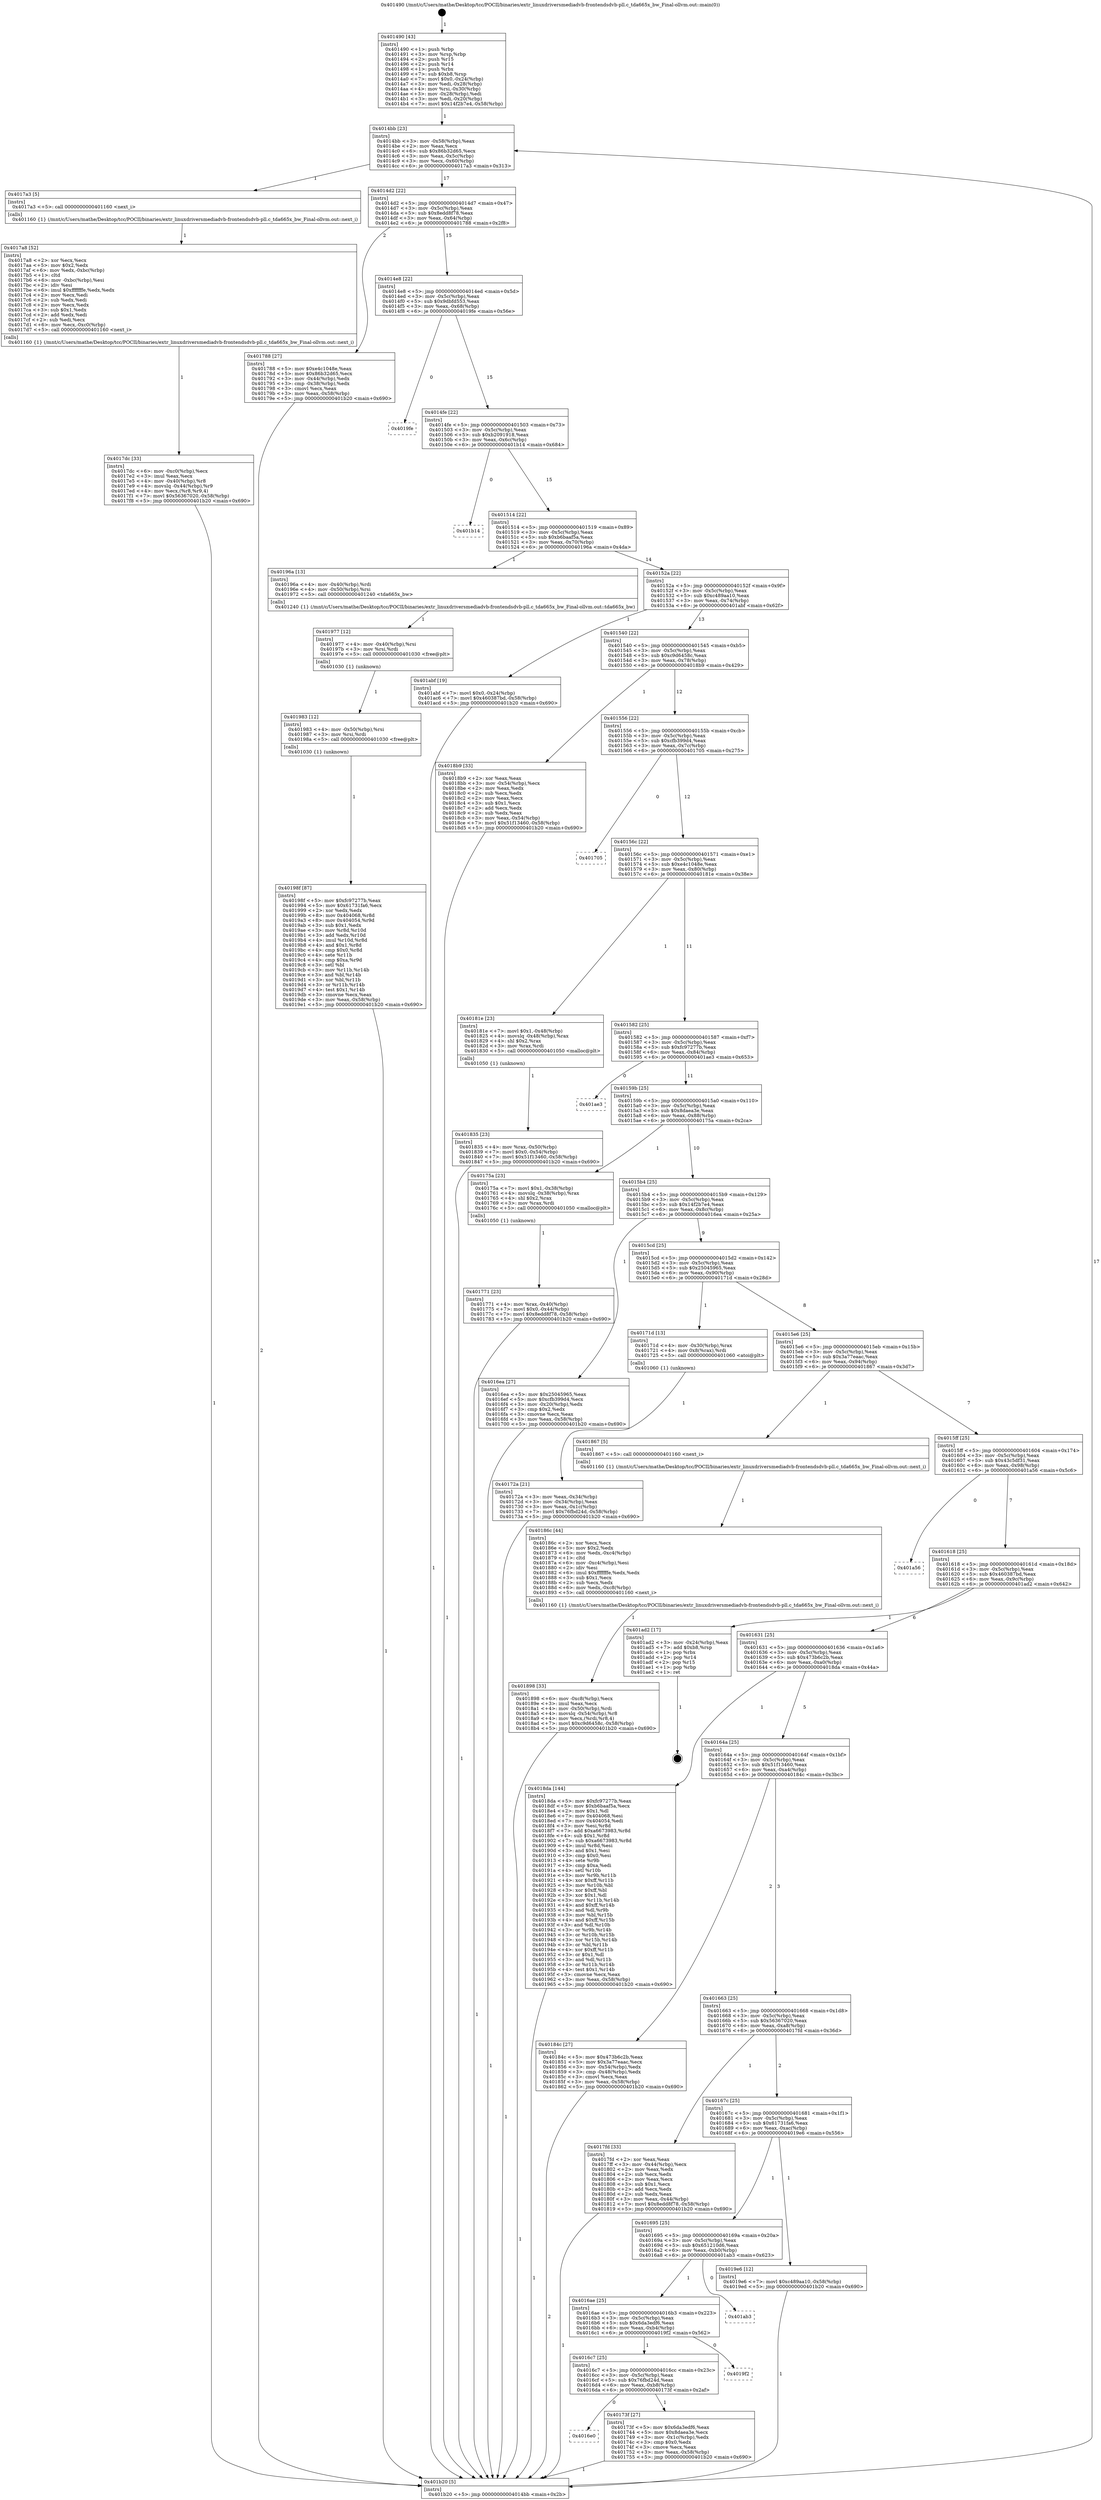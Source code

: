 digraph "0x401490" {
  label = "0x401490 (/mnt/c/Users/mathe/Desktop/tcc/POCII/binaries/extr_linuxdriversmediadvb-frontendsdvb-pll.c_tda665x_bw_Final-ollvm.out::main(0))"
  labelloc = "t"
  node[shape=record]

  Entry [label="",width=0.3,height=0.3,shape=circle,fillcolor=black,style=filled]
  "0x4014bb" [label="{
     0x4014bb [23]\l
     | [instrs]\l
     &nbsp;&nbsp;0x4014bb \<+3\>: mov -0x58(%rbp),%eax\l
     &nbsp;&nbsp;0x4014be \<+2\>: mov %eax,%ecx\l
     &nbsp;&nbsp;0x4014c0 \<+6\>: sub $0x86b32d65,%ecx\l
     &nbsp;&nbsp;0x4014c6 \<+3\>: mov %eax,-0x5c(%rbp)\l
     &nbsp;&nbsp;0x4014c9 \<+3\>: mov %ecx,-0x60(%rbp)\l
     &nbsp;&nbsp;0x4014cc \<+6\>: je 00000000004017a3 \<main+0x313\>\l
  }"]
  "0x4017a3" [label="{
     0x4017a3 [5]\l
     | [instrs]\l
     &nbsp;&nbsp;0x4017a3 \<+5\>: call 0000000000401160 \<next_i\>\l
     | [calls]\l
     &nbsp;&nbsp;0x401160 \{1\} (/mnt/c/Users/mathe/Desktop/tcc/POCII/binaries/extr_linuxdriversmediadvb-frontendsdvb-pll.c_tda665x_bw_Final-ollvm.out::next_i)\l
  }"]
  "0x4014d2" [label="{
     0x4014d2 [22]\l
     | [instrs]\l
     &nbsp;&nbsp;0x4014d2 \<+5\>: jmp 00000000004014d7 \<main+0x47\>\l
     &nbsp;&nbsp;0x4014d7 \<+3\>: mov -0x5c(%rbp),%eax\l
     &nbsp;&nbsp;0x4014da \<+5\>: sub $0x8edd8f78,%eax\l
     &nbsp;&nbsp;0x4014df \<+3\>: mov %eax,-0x64(%rbp)\l
     &nbsp;&nbsp;0x4014e2 \<+6\>: je 0000000000401788 \<main+0x2f8\>\l
  }"]
  Exit [label="",width=0.3,height=0.3,shape=circle,fillcolor=black,style=filled,peripheries=2]
  "0x401788" [label="{
     0x401788 [27]\l
     | [instrs]\l
     &nbsp;&nbsp;0x401788 \<+5\>: mov $0xe4c1048e,%eax\l
     &nbsp;&nbsp;0x40178d \<+5\>: mov $0x86b32d65,%ecx\l
     &nbsp;&nbsp;0x401792 \<+3\>: mov -0x44(%rbp),%edx\l
     &nbsp;&nbsp;0x401795 \<+3\>: cmp -0x38(%rbp),%edx\l
     &nbsp;&nbsp;0x401798 \<+3\>: cmovl %ecx,%eax\l
     &nbsp;&nbsp;0x40179b \<+3\>: mov %eax,-0x58(%rbp)\l
     &nbsp;&nbsp;0x40179e \<+5\>: jmp 0000000000401b20 \<main+0x690\>\l
  }"]
  "0x4014e8" [label="{
     0x4014e8 [22]\l
     | [instrs]\l
     &nbsp;&nbsp;0x4014e8 \<+5\>: jmp 00000000004014ed \<main+0x5d\>\l
     &nbsp;&nbsp;0x4014ed \<+3\>: mov -0x5c(%rbp),%eax\l
     &nbsp;&nbsp;0x4014f0 \<+5\>: sub $0x9dbfd553,%eax\l
     &nbsp;&nbsp;0x4014f5 \<+3\>: mov %eax,-0x68(%rbp)\l
     &nbsp;&nbsp;0x4014f8 \<+6\>: je 00000000004019fe \<main+0x56e\>\l
  }"]
  "0x40198f" [label="{
     0x40198f [87]\l
     | [instrs]\l
     &nbsp;&nbsp;0x40198f \<+5\>: mov $0xfc97277b,%eax\l
     &nbsp;&nbsp;0x401994 \<+5\>: mov $0x61731fa6,%ecx\l
     &nbsp;&nbsp;0x401999 \<+2\>: xor %edx,%edx\l
     &nbsp;&nbsp;0x40199b \<+8\>: mov 0x404068,%r8d\l
     &nbsp;&nbsp;0x4019a3 \<+8\>: mov 0x404054,%r9d\l
     &nbsp;&nbsp;0x4019ab \<+3\>: sub $0x1,%edx\l
     &nbsp;&nbsp;0x4019ae \<+3\>: mov %r8d,%r10d\l
     &nbsp;&nbsp;0x4019b1 \<+3\>: add %edx,%r10d\l
     &nbsp;&nbsp;0x4019b4 \<+4\>: imul %r10d,%r8d\l
     &nbsp;&nbsp;0x4019b8 \<+4\>: and $0x1,%r8d\l
     &nbsp;&nbsp;0x4019bc \<+4\>: cmp $0x0,%r8d\l
     &nbsp;&nbsp;0x4019c0 \<+4\>: sete %r11b\l
     &nbsp;&nbsp;0x4019c4 \<+4\>: cmp $0xa,%r9d\l
     &nbsp;&nbsp;0x4019c8 \<+3\>: setl %bl\l
     &nbsp;&nbsp;0x4019cb \<+3\>: mov %r11b,%r14b\l
     &nbsp;&nbsp;0x4019ce \<+3\>: and %bl,%r14b\l
     &nbsp;&nbsp;0x4019d1 \<+3\>: xor %bl,%r11b\l
     &nbsp;&nbsp;0x4019d4 \<+3\>: or %r11b,%r14b\l
     &nbsp;&nbsp;0x4019d7 \<+4\>: test $0x1,%r14b\l
     &nbsp;&nbsp;0x4019db \<+3\>: cmovne %ecx,%eax\l
     &nbsp;&nbsp;0x4019de \<+3\>: mov %eax,-0x58(%rbp)\l
     &nbsp;&nbsp;0x4019e1 \<+5\>: jmp 0000000000401b20 \<main+0x690\>\l
  }"]
  "0x4019fe" [label="{
     0x4019fe\l
  }", style=dashed]
  "0x4014fe" [label="{
     0x4014fe [22]\l
     | [instrs]\l
     &nbsp;&nbsp;0x4014fe \<+5\>: jmp 0000000000401503 \<main+0x73\>\l
     &nbsp;&nbsp;0x401503 \<+3\>: mov -0x5c(%rbp),%eax\l
     &nbsp;&nbsp;0x401506 \<+5\>: sub $0xb2091918,%eax\l
     &nbsp;&nbsp;0x40150b \<+3\>: mov %eax,-0x6c(%rbp)\l
     &nbsp;&nbsp;0x40150e \<+6\>: je 0000000000401b14 \<main+0x684\>\l
  }"]
  "0x401983" [label="{
     0x401983 [12]\l
     | [instrs]\l
     &nbsp;&nbsp;0x401983 \<+4\>: mov -0x50(%rbp),%rsi\l
     &nbsp;&nbsp;0x401987 \<+3\>: mov %rsi,%rdi\l
     &nbsp;&nbsp;0x40198a \<+5\>: call 0000000000401030 \<free@plt\>\l
     | [calls]\l
     &nbsp;&nbsp;0x401030 \{1\} (unknown)\l
  }"]
  "0x401b14" [label="{
     0x401b14\l
  }", style=dashed]
  "0x401514" [label="{
     0x401514 [22]\l
     | [instrs]\l
     &nbsp;&nbsp;0x401514 \<+5\>: jmp 0000000000401519 \<main+0x89\>\l
     &nbsp;&nbsp;0x401519 \<+3\>: mov -0x5c(%rbp),%eax\l
     &nbsp;&nbsp;0x40151c \<+5\>: sub $0xb6baaf5a,%eax\l
     &nbsp;&nbsp;0x401521 \<+3\>: mov %eax,-0x70(%rbp)\l
     &nbsp;&nbsp;0x401524 \<+6\>: je 000000000040196a \<main+0x4da\>\l
  }"]
  "0x401977" [label="{
     0x401977 [12]\l
     | [instrs]\l
     &nbsp;&nbsp;0x401977 \<+4\>: mov -0x40(%rbp),%rsi\l
     &nbsp;&nbsp;0x40197b \<+3\>: mov %rsi,%rdi\l
     &nbsp;&nbsp;0x40197e \<+5\>: call 0000000000401030 \<free@plt\>\l
     | [calls]\l
     &nbsp;&nbsp;0x401030 \{1\} (unknown)\l
  }"]
  "0x40196a" [label="{
     0x40196a [13]\l
     | [instrs]\l
     &nbsp;&nbsp;0x40196a \<+4\>: mov -0x40(%rbp),%rdi\l
     &nbsp;&nbsp;0x40196e \<+4\>: mov -0x50(%rbp),%rsi\l
     &nbsp;&nbsp;0x401972 \<+5\>: call 0000000000401240 \<tda665x_bw\>\l
     | [calls]\l
     &nbsp;&nbsp;0x401240 \{1\} (/mnt/c/Users/mathe/Desktop/tcc/POCII/binaries/extr_linuxdriversmediadvb-frontendsdvb-pll.c_tda665x_bw_Final-ollvm.out::tda665x_bw)\l
  }"]
  "0x40152a" [label="{
     0x40152a [22]\l
     | [instrs]\l
     &nbsp;&nbsp;0x40152a \<+5\>: jmp 000000000040152f \<main+0x9f\>\l
     &nbsp;&nbsp;0x40152f \<+3\>: mov -0x5c(%rbp),%eax\l
     &nbsp;&nbsp;0x401532 \<+5\>: sub $0xc489aa10,%eax\l
     &nbsp;&nbsp;0x401537 \<+3\>: mov %eax,-0x74(%rbp)\l
     &nbsp;&nbsp;0x40153a \<+6\>: je 0000000000401abf \<main+0x62f\>\l
  }"]
  "0x401898" [label="{
     0x401898 [33]\l
     | [instrs]\l
     &nbsp;&nbsp;0x401898 \<+6\>: mov -0xc8(%rbp),%ecx\l
     &nbsp;&nbsp;0x40189e \<+3\>: imul %eax,%ecx\l
     &nbsp;&nbsp;0x4018a1 \<+4\>: mov -0x50(%rbp),%rdi\l
     &nbsp;&nbsp;0x4018a5 \<+4\>: movslq -0x54(%rbp),%r8\l
     &nbsp;&nbsp;0x4018a9 \<+4\>: mov %ecx,(%rdi,%r8,4)\l
     &nbsp;&nbsp;0x4018ad \<+7\>: movl $0xc9d6458c,-0x58(%rbp)\l
     &nbsp;&nbsp;0x4018b4 \<+5\>: jmp 0000000000401b20 \<main+0x690\>\l
  }"]
  "0x401abf" [label="{
     0x401abf [19]\l
     | [instrs]\l
     &nbsp;&nbsp;0x401abf \<+7\>: movl $0x0,-0x24(%rbp)\l
     &nbsp;&nbsp;0x401ac6 \<+7\>: movl $0x460387bd,-0x58(%rbp)\l
     &nbsp;&nbsp;0x401acd \<+5\>: jmp 0000000000401b20 \<main+0x690\>\l
  }"]
  "0x401540" [label="{
     0x401540 [22]\l
     | [instrs]\l
     &nbsp;&nbsp;0x401540 \<+5\>: jmp 0000000000401545 \<main+0xb5\>\l
     &nbsp;&nbsp;0x401545 \<+3\>: mov -0x5c(%rbp),%eax\l
     &nbsp;&nbsp;0x401548 \<+5\>: sub $0xc9d6458c,%eax\l
     &nbsp;&nbsp;0x40154d \<+3\>: mov %eax,-0x78(%rbp)\l
     &nbsp;&nbsp;0x401550 \<+6\>: je 00000000004018b9 \<main+0x429\>\l
  }"]
  "0x40186c" [label="{
     0x40186c [44]\l
     | [instrs]\l
     &nbsp;&nbsp;0x40186c \<+2\>: xor %ecx,%ecx\l
     &nbsp;&nbsp;0x40186e \<+5\>: mov $0x2,%edx\l
     &nbsp;&nbsp;0x401873 \<+6\>: mov %edx,-0xc4(%rbp)\l
     &nbsp;&nbsp;0x401879 \<+1\>: cltd\l
     &nbsp;&nbsp;0x40187a \<+6\>: mov -0xc4(%rbp),%esi\l
     &nbsp;&nbsp;0x401880 \<+2\>: idiv %esi\l
     &nbsp;&nbsp;0x401882 \<+6\>: imul $0xfffffffe,%edx,%edx\l
     &nbsp;&nbsp;0x401888 \<+3\>: sub $0x1,%ecx\l
     &nbsp;&nbsp;0x40188b \<+2\>: sub %ecx,%edx\l
     &nbsp;&nbsp;0x40188d \<+6\>: mov %edx,-0xc8(%rbp)\l
     &nbsp;&nbsp;0x401893 \<+5\>: call 0000000000401160 \<next_i\>\l
     | [calls]\l
     &nbsp;&nbsp;0x401160 \{1\} (/mnt/c/Users/mathe/Desktop/tcc/POCII/binaries/extr_linuxdriversmediadvb-frontendsdvb-pll.c_tda665x_bw_Final-ollvm.out::next_i)\l
  }"]
  "0x4018b9" [label="{
     0x4018b9 [33]\l
     | [instrs]\l
     &nbsp;&nbsp;0x4018b9 \<+2\>: xor %eax,%eax\l
     &nbsp;&nbsp;0x4018bb \<+3\>: mov -0x54(%rbp),%ecx\l
     &nbsp;&nbsp;0x4018be \<+2\>: mov %eax,%edx\l
     &nbsp;&nbsp;0x4018c0 \<+2\>: sub %ecx,%edx\l
     &nbsp;&nbsp;0x4018c2 \<+2\>: mov %eax,%ecx\l
     &nbsp;&nbsp;0x4018c4 \<+3\>: sub $0x1,%ecx\l
     &nbsp;&nbsp;0x4018c7 \<+2\>: add %ecx,%edx\l
     &nbsp;&nbsp;0x4018c9 \<+2\>: sub %edx,%eax\l
     &nbsp;&nbsp;0x4018cb \<+3\>: mov %eax,-0x54(%rbp)\l
     &nbsp;&nbsp;0x4018ce \<+7\>: movl $0x51f13460,-0x58(%rbp)\l
     &nbsp;&nbsp;0x4018d5 \<+5\>: jmp 0000000000401b20 \<main+0x690\>\l
  }"]
  "0x401556" [label="{
     0x401556 [22]\l
     | [instrs]\l
     &nbsp;&nbsp;0x401556 \<+5\>: jmp 000000000040155b \<main+0xcb\>\l
     &nbsp;&nbsp;0x40155b \<+3\>: mov -0x5c(%rbp),%eax\l
     &nbsp;&nbsp;0x40155e \<+5\>: sub $0xcfb399d4,%eax\l
     &nbsp;&nbsp;0x401563 \<+3\>: mov %eax,-0x7c(%rbp)\l
     &nbsp;&nbsp;0x401566 \<+6\>: je 0000000000401705 \<main+0x275\>\l
  }"]
  "0x401835" [label="{
     0x401835 [23]\l
     | [instrs]\l
     &nbsp;&nbsp;0x401835 \<+4\>: mov %rax,-0x50(%rbp)\l
     &nbsp;&nbsp;0x401839 \<+7\>: movl $0x0,-0x54(%rbp)\l
     &nbsp;&nbsp;0x401840 \<+7\>: movl $0x51f13460,-0x58(%rbp)\l
     &nbsp;&nbsp;0x401847 \<+5\>: jmp 0000000000401b20 \<main+0x690\>\l
  }"]
  "0x401705" [label="{
     0x401705\l
  }", style=dashed]
  "0x40156c" [label="{
     0x40156c [22]\l
     | [instrs]\l
     &nbsp;&nbsp;0x40156c \<+5\>: jmp 0000000000401571 \<main+0xe1\>\l
     &nbsp;&nbsp;0x401571 \<+3\>: mov -0x5c(%rbp),%eax\l
     &nbsp;&nbsp;0x401574 \<+5\>: sub $0xe4c1048e,%eax\l
     &nbsp;&nbsp;0x401579 \<+3\>: mov %eax,-0x80(%rbp)\l
     &nbsp;&nbsp;0x40157c \<+6\>: je 000000000040181e \<main+0x38e\>\l
  }"]
  "0x4017dc" [label="{
     0x4017dc [33]\l
     | [instrs]\l
     &nbsp;&nbsp;0x4017dc \<+6\>: mov -0xc0(%rbp),%ecx\l
     &nbsp;&nbsp;0x4017e2 \<+3\>: imul %eax,%ecx\l
     &nbsp;&nbsp;0x4017e5 \<+4\>: mov -0x40(%rbp),%r8\l
     &nbsp;&nbsp;0x4017e9 \<+4\>: movslq -0x44(%rbp),%r9\l
     &nbsp;&nbsp;0x4017ed \<+4\>: mov %ecx,(%r8,%r9,4)\l
     &nbsp;&nbsp;0x4017f1 \<+7\>: movl $0x56367020,-0x58(%rbp)\l
     &nbsp;&nbsp;0x4017f8 \<+5\>: jmp 0000000000401b20 \<main+0x690\>\l
  }"]
  "0x40181e" [label="{
     0x40181e [23]\l
     | [instrs]\l
     &nbsp;&nbsp;0x40181e \<+7\>: movl $0x1,-0x48(%rbp)\l
     &nbsp;&nbsp;0x401825 \<+4\>: movslq -0x48(%rbp),%rax\l
     &nbsp;&nbsp;0x401829 \<+4\>: shl $0x2,%rax\l
     &nbsp;&nbsp;0x40182d \<+3\>: mov %rax,%rdi\l
     &nbsp;&nbsp;0x401830 \<+5\>: call 0000000000401050 \<malloc@plt\>\l
     | [calls]\l
     &nbsp;&nbsp;0x401050 \{1\} (unknown)\l
  }"]
  "0x401582" [label="{
     0x401582 [25]\l
     | [instrs]\l
     &nbsp;&nbsp;0x401582 \<+5\>: jmp 0000000000401587 \<main+0xf7\>\l
     &nbsp;&nbsp;0x401587 \<+3\>: mov -0x5c(%rbp),%eax\l
     &nbsp;&nbsp;0x40158a \<+5\>: sub $0xfc97277b,%eax\l
     &nbsp;&nbsp;0x40158f \<+6\>: mov %eax,-0x84(%rbp)\l
     &nbsp;&nbsp;0x401595 \<+6\>: je 0000000000401ae3 \<main+0x653\>\l
  }"]
  "0x4017a8" [label="{
     0x4017a8 [52]\l
     | [instrs]\l
     &nbsp;&nbsp;0x4017a8 \<+2\>: xor %ecx,%ecx\l
     &nbsp;&nbsp;0x4017aa \<+5\>: mov $0x2,%edx\l
     &nbsp;&nbsp;0x4017af \<+6\>: mov %edx,-0xbc(%rbp)\l
     &nbsp;&nbsp;0x4017b5 \<+1\>: cltd\l
     &nbsp;&nbsp;0x4017b6 \<+6\>: mov -0xbc(%rbp),%esi\l
     &nbsp;&nbsp;0x4017bc \<+2\>: idiv %esi\l
     &nbsp;&nbsp;0x4017be \<+6\>: imul $0xfffffffe,%edx,%edx\l
     &nbsp;&nbsp;0x4017c4 \<+2\>: mov %ecx,%edi\l
     &nbsp;&nbsp;0x4017c6 \<+2\>: sub %edx,%edi\l
     &nbsp;&nbsp;0x4017c8 \<+2\>: mov %ecx,%edx\l
     &nbsp;&nbsp;0x4017ca \<+3\>: sub $0x1,%edx\l
     &nbsp;&nbsp;0x4017cd \<+2\>: add %edx,%edi\l
     &nbsp;&nbsp;0x4017cf \<+2\>: sub %edi,%ecx\l
     &nbsp;&nbsp;0x4017d1 \<+6\>: mov %ecx,-0xc0(%rbp)\l
     &nbsp;&nbsp;0x4017d7 \<+5\>: call 0000000000401160 \<next_i\>\l
     | [calls]\l
     &nbsp;&nbsp;0x401160 \{1\} (/mnt/c/Users/mathe/Desktop/tcc/POCII/binaries/extr_linuxdriversmediadvb-frontendsdvb-pll.c_tda665x_bw_Final-ollvm.out::next_i)\l
  }"]
  "0x401ae3" [label="{
     0x401ae3\l
  }", style=dashed]
  "0x40159b" [label="{
     0x40159b [25]\l
     | [instrs]\l
     &nbsp;&nbsp;0x40159b \<+5\>: jmp 00000000004015a0 \<main+0x110\>\l
     &nbsp;&nbsp;0x4015a0 \<+3\>: mov -0x5c(%rbp),%eax\l
     &nbsp;&nbsp;0x4015a3 \<+5\>: sub $0x8daea3e,%eax\l
     &nbsp;&nbsp;0x4015a8 \<+6\>: mov %eax,-0x88(%rbp)\l
     &nbsp;&nbsp;0x4015ae \<+6\>: je 000000000040175a \<main+0x2ca\>\l
  }"]
  "0x401771" [label="{
     0x401771 [23]\l
     | [instrs]\l
     &nbsp;&nbsp;0x401771 \<+4\>: mov %rax,-0x40(%rbp)\l
     &nbsp;&nbsp;0x401775 \<+7\>: movl $0x0,-0x44(%rbp)\l
     &nbsp;&nbsp;0x40177c \<+7\>: movl $0x8edd8f78,-0x58(%rbp)\l
     &nbsp;&nbsp;0x401783 \<+5\>: jmp 0000000000401b20 \<main+0x690\>\l
  }"]
  "0x40175a" [label="{
     0x40175a [23]\l
     | [instrs]\l
     &nbsp;&nbsp;0x40175a \<+7\>: movl $0x1,-0x38(%rbp)\l
     &nbsp;&nbsp;0x401761 \<+4\>: movslq -0x38(%rbp),%rax\l
     &nbsp;&nbsp;0x401765 \<+4\>: shl $0x2,%rax\l
     &nbsp;&nbsp;0x401769 \<+3\>: mov %rax,%rdi\l
     &nbsp;&nbsp;0x40176c \<+5\>: call 0000000000401050 \<malloc@plt\>\l
     | [calls]\l
     &nbsp;&nbsp;0x401050 \{1\} (unknown)\l
  }"]
  "0x4015b4" [label="{
     0x4015b4 [25]\l
     | [instrs]\l
     &nbsp;&nbsp;0x4015b4 \<+5\>: jmp 00000000004015b9 \<main+0x129\>\l
     &nbsp;&nbsp;0x4015b9 \<+3\>: mov -0x5c(%rbp),%eax\l
     &nbsp;&nbsp;0x4015bc \<+5\>: sub $0x14f2b7e4,%eax\l
     &nbsp;&nbsp;0x4015c1 \<+6\>: mov %eax,-0x8c(%rbp)\l
     &nbsp;&nbsp;0x4015c7 \<+6\>: je 00000000004016ea \<main+0x25a\>\l
  }"]
  "0x4016e0" [label="{
     0x4016e0\l
  }", style=dashed]
  "0x4016ea" [label="{
     0x4016ea [27]\l
     | [instrs]\l
     &nbsp;&nbsp;0x4016ea \<+5\>: mov $0x25045965,%eax\l
     &nbsp;&nbsp;0x4016ef \<+5\>: mov $0xcfb399d4,%ecx\l
     &nbsp;&nbsp;0x4016f4 \<+3\>: mov -0x20(%rbp),%edx\l
     &nbsp;&nbsp;0x4016f7 \<+3\>: cmp $0x2,%edx\l
     &nbsp;&nbsp;0x4016fa \<+3\>: cmovne %ecx,%eax\l
     &nbsp;&nbsp;0x4016fd \<+3\>: mov %eax,-0x58(%rbp)\l
     &nbsp;&nbsp;0x401700 \<+5\>: jmp 0000000000401b20 \<main+0x690\>\l
  }"]
  "0x4015cd" [label="{
     0x4015cd [25]\l
     | [instrs]\l
     &nbsp;&nbsp;0x4015cd \<+5\>: jmp 00000000004015d2 \<main+0x142\>\l
     &nbsp;&nbsp;0x4015d2 \<+3\>: mov -0x5c(%rbp),%eax\l
     &nbsp;&nbsp;0x4015d5 \<+5\>: sub $0x25045965,%eax\l
     &nbsp;&nbsp;0x4015da \<+6\>: mov %eax,-0x90(%rbp)\l
     &nbsp;&nbsp;0x4015e0 \<+6\>: je 000000000040171d \<main+0x28d\>\l
  }"]
  "0x401b20" [label="{
     0x401b20 [5]\l
     | [instrs]\l
     &nbsp;&nbsp;0x401b20 \<+5\>: jmp 00000000004014bb \<main+0x2b\>\l
  }"]
  "0x401490" [label="{
     0x401490 [43]\l
     | [instrs]\l
     &nbsp;&nbsp;0x401490 \<+1\>: push %rbp\l
     &nbsp;&nbsp;0x401491 \<+3\>: mov %rsp,%rbp\l
     &nbsp;&nbsp;0x401494 \<+2\>: push %r15\l
     &nbsp;&nbsp;0x401496 \<+2\>: push %r14\l
     &nbsp;&nbsp;0x401498 \<+1\>: push %rbx\l
     &nbsp;&nbsp;0x401499 \<+7\>: sub $0xb8,%rsp\l
     &nbsp;&nbsp;0x4014a0 \<+7\>: movl $0x0,-0x24(%rbp)\l
     &nbsp;&nbsp;0x4014a7 \<+3\>: mov %edi,-0x28(%rbp)\l
     &nbsp;&nbsp;0x4014aa \<+4\>: mov %rsi,-0x30(%rbp)\l
     &nbsp;&nbsp;0x4014ae \<+3\>: mov -0x28(%rbp),%edi\l
     &nbsp;&nbsp;0x4014b1 \<+3\>: mov %edi,-0x20(%rbp)\l
     &nbsp;&nbsp;0x4014b4 \<+7\>: movl $0x14f2b7e4,-0x58(%rbp)\l
  }"]
  "0x40173f" [label="{
     0x40173f [27]\l
     | [instrs]\l
     &nbsp;&nbsp;0x40173f \<+5\>: mov $0x6da3edf6,%eax\l
     &nbsp;&nbsp;0x401744 \<+5\>: mov $0x8daea3e,%ecx\l
     &nbsp;&nbsp;0x401749 \<+3\>: mov -0x1c(%rbp),%edx\l
     &nbsp;&nbsp;0x40174c \<+3\>: cmp $0x0,%edx\l
     &nbsp;&nbsp;0x40174f \<+3\>: cmove %ecx,%eax\l
     &nbsp;&nbsp;0x401752 \<+3\>: mov %eax,-0x58(%rbp)\l
     &nbsp;&nbsp;0x401755 \<+5\>: jmp 0000000000401b20 \<main+0x690\>\l
  }"]
  "0x40171d" [label="{
     0x40171d [13]\l
     | [instrs]\l
     &nbsp;&nbsp;0x40171d \<+4\>: mov -0x30(%rbp),%rax\l
     &nbsp;&nbsp;0x401721 \<+4\>: mov 0x8(%rax),%rdi\l
     &nbsp;&nbsp;0x401725 \<+5\>: call 0000000000401060 \<atoi@plt\>\l
     | [calls]\l
     &nbsp;&nbsp;0x401060 \{1\} (unknown)\l
  }"]
  "0x4015e6" [label="{
     0x4015e6 [25]\l
     | [instrs]\l
     &nbsp;&nbsp;0x4015e6 \<+5\>: jmp 00000000004015eb \<main+0x15b\>\l
     &nbsp;&nbsp;0x4015eb \<+3\>: mov -0x5c(%rbp),%eax\l
     &nbsp;&nbsp;0x4015ee \<+5\>: sub $0x3a77eaac,%eax\l
     &nbsp;&nbsp;0x4015f3 \<+6\>: mov %eax,-0x94(%rbp)\l
     &nbsp;&nbsp;0x4015f9 \<+6\>: je 0000000000401867 \<main+0x3d7\>\l
  }"]
  "0x40172a" [label="{
     0x40172a [21]\l
     | [instrs]\l
     &nbsp;&nbsp;0x40172a \<+3\>: mov %eax,-0x34(%rbp)\l
     &nbsp;&nbsp;0x40172d \<+3\>: mov -0x34(%rbp),%eax\l
     &nbsp;&nbsp;0x401730 \<+3\>: mov %eax,-0x1c(%rbp)\l
     &nbsp;&nbsp;0x401733 \<+7\>: movl $0x76fbd24d,-0x58(%rbp)\l
     &nbsp;&nbsp;0x40173a \<+5\>: jmp 0000000000401b20 \<main+0x690\>\l
  }"]
  "0x4016c7" [label="{
     0x4016c7 [25]\l
     | [instrs]\l
     &nbsp;&nbsp;0x4016c7 \<+5\>: jmp 00000000004016cc \<main+0x23c\>\l
     &nbsp;&nbsp;0x4016cc \<+3\>: mov -0x5c(%rbp),%eax\l
     &nbsp;&nbsp;0x4016cf \<+5\>: sub $0x76fbd24d,%eax\l
     &nbsp;&nbsp;0x4016d4 \<+6\>: mov %eax,-0xb8(%rbp)\l
     &nbsp;&nbsp;0x4016da \<+6\>: je 000000000040173f \<main+0x2af\>\l
  }"]
  "0x401867" [label="{
     0x401867 [5]\l
     | [instrs]\l
     &nbsp;&nbsp;0x401867 \<+5\>: call 0000000000401160 \<next_i\>\l
     | [calls]\l
     &nbsp;&nbsp;0x401160 \{1\} (/mnt/c/Users/mathe/Desktop/tcc/POCII/binaries/extr_linuxdriversmediadvb-frontendsdvb-pll.c_tda665x_bw_Final-ollvm.out::next_i)\l
  }"]
  "0x4015ff" [label="{
     0x4015ff [25]\l
     | [instrs]\l
     &nbsp;&nbsp;0x4015ff \<+5\>: jmp 0000000000401604 \<main+0x174\>\l
     &nbsp;&nbsp;0x401604 \<+3\>: mov -0x5c(%rbp),%eax\l
     &nbsp;&nbsp;0x401607 \<+5\>: sub $0x43c5df31,%eax\l
     &nbsp;&nbsp;0x40160c \<+6\>: mov %eax,-0x98(%rbp)\l
     &nbsp;&nbsp;0x401612 \<+6\>: je 0000000000401a56 \<main+0x5c6\>\l
  }"]
  "0x4019f2" [label="{
     0x4019f2\l
  }", style=dashed]
  "0x401a56" [label="{
     0x401a56\l
  }", style=dashed]
  "0x401618" [label="{
     0x401618 [25]\l
     | [instrs]\l
     &nbsp;&nbsp;0x401618 \<+5\>: jmp 000000000040161d \<main+0x18d\>\l
     &nbsp;&nbsp;0x40161d \<+3\>: mov -0x5c(%rbp),%eax\l
     &nbsp;&nbsp;0x401620 \<+5\>: sub $0x460387bd,%eax\l
     &nbsp;&nbsp;0x401625 \<+6\>: mov %eax,-0x9c(%rbp)\l
     &nbsp;&nbsp;0x40162b \<+6\>: je 0000000000401ad2 \<main+0x642\>\l
  }"]
  "0x4016ae" [label="{
     0x4016ae [25]\l
     | [instrs]\l
     &nbsp;&nbsp;0x4016ae \<+5\>: jmp 00000000004016b3 \<main+0x223\>\l
     &nbsp;&nbsp;0x4016b3 \<+3\>: mov -0x5c(%rbp),%eax\l
     &nbsp;&nbsp;0x4016b6 \<+5\>: sub $0x6da3edf6,%eax\l
     &nbsp;&nbsp;0x4016bb \<+6\>: mov %eax,-0xb4(%rbp)\l
     &nbsp;&nbsp;0x4016c1 \<+6\>: je 00000000004019f2 \<main+0x562\>\l
  }"]
  "0x401ad2" [label="{
     0x401ad2 [17]\l
     | [instrs]\l
     &nbsp;&nbsp;0x401ad2 \<+3\>: mov -0x24(%rbp),%eax\l
     &nbsp;&nbsp;0x401ad5 \<+7\>: add $0xb8,%rsp\l
     &nbsp;&nbsp;0x401adc \<+1\>: pop %rbx\l
     &nbsp;&nbsp;0x401add \<+2\>: pop %r14\l
     &nbsp;&nbsp;0x401adf \<+2\>: pop %r15\l
     &nbsp;&nbsp;0x401ae1 \<+1\>: pop %rbp\l
     &nbsp;&nbsp;0x401ae2 \<+1\>: ret\l
  }"]
  "0x401631" [label="{
     0x401631 [25]\l
     | [instrs]\l
     &nbsp;&nbsp;0x401631 \<+5\>: jmp 0000000000401636 \<main+0x1a6\>\l
     &nbsp;&nbsp;0x401636 \<+3\>: mov -0x5c(%rbp),%eax\l
     &nbsp;&nbsp;0x401639 \<+5\>: sub $0x473b6c2b,%eax\l
     &nbsp;&nbsp;0x40163e \<+6\>: mov %eax,-0xa0(%rbp)\l
     &nbsp;&nbsp;0x401644 \<+6\>: je 00000000004018da \<main+0x44a\>\l
  }"]
  "0x401ab3" [label="{
     0x401ab3\l
  }", style=dashed]
  "0x4018da" [label="{
     0x4018da [144]\l
     | [instrs]\l
     &nbsp;&nbsp;0x4018da \<+5\>: mov $0xfc97277b,%eax\l
     &nbsp;&nbsp;0x4018df \<+5\>: mov $0xb6baaf5a,%ecx\l
     &nbsp;&nbsp;0x4018e4 \<+2\>: mov $0x1,%dl\l
     &nbsp;&nbsp;0x4018e6 \<+7\>: mov 0x404068,%esi\l
     &nbsp;&nbsp;0x4018ed \<+7\>: mov 0x404054,%edi\l
     &nbsp;&nbsp;0x4018f4 \<+3\>: mov %esi,%r8d\l
     &nbsp;&nbsp;0x4018f7 \<+7\>: add $0xa6673983,%r8d\l
     &nbsp;&nbsp;0x4018fe \<+4\>: sub $0x1,%r8d\l
     &nbsp;&nbsp;0x401902 \<+7\>: sub $0xa6673983,%r8d\l
     &nbsp;&nbsp;0x401909 \<+4\>: imul %r8d,%esi\l
     &nbsp;&nbsp;0x40190d \<+3\>: and $0x1,%esi\l
     &nbsp;&nbsp;0x401910 \<+3\>: cmp $0x0,%esi\l
     &nbsp;&nbsp;0x401913 \<+4\>: sete %r9b\l
     &nbsp;&nbsp;0x401917 \<+3\>: cmp $0xa,%edi\l
     &nbsp;&nbsp;0x40191a \<+4\>: setl %r10b\l
     &nbsp;&nbsp;0x40191e \<+3\>: mov %r9b,%r11b\l
     &nbsp;&nbsp;0x401921 \<+4\>: xor $0xff,%r11b\l
     &nbsp;&nbsp;0x401925 \<+3\>: mov %r10b,%bl\l
     &nbsp;&nbsp;0x401928 \<+3\>: xor $0xff,%bl\l
     &nbsp;&nbsp;0x40192b \<+3\>: xor $0x1,%dl\l
     &nbsp;&nbsp;0x40192e \<+3\>: mov %r11b,%r14b\l
     &nbsp;&nbsp;0x401931 \<+4\>: and $0xff,%r14b\l
     &nbsp;&nbsp;0x401935 \<+3\>: and %dl,%r9b\l
     &nbsp;&nbsp;0x401938 \<+3\>: mov %bl,%r15b\l
     &nbsp;&nbsp;0x40193b \<+4\>: and $0xff,%r15b\l
     &nbsp;&nbsp;0x40193f \<+3\>: and %dl,%r10b\l
     &nbsp;&nbsp;0x401942 \<+3\>: or %r9b,%r14b\l
     &nbsp;&nbsp;0x401945 \<+3\>: or %r10b,%r15b\l
     &nbsp;&nbsp;0x401948 \<+3\>: xor %r15b,%r14b\l
     &nbsp;&nbsp;0x40194b \<+3\>: or %bl,%r11b\l
     &nbsp;&nbsp;0x40194e \<+4\>: xor $0xff,%r11b\l
     &nbsp;&nbsp;0x401952 \<+3\>: or $0x1,%dl\l
     &nbsp;&nbsp;0x401955 \<+3\>: and %dl,%r11b\l
     &nbsp;&nbsp;0x401958 \<+3\>: or %r11b,%r14b\l
     &nbsp;&nbsp;0x40195b \<+4\>: test $0x1,%r14b\l
     &nbsp;&nbsp;0x40195f \<+3\>: cmovne %ecx,%eax\l
     &nbsp;&nbsp;0x401962 \<+3\>: mov %eax,-0x58(%rbp)\l
     &nbsp;&nbsp;0x401965 \<+5\>: jmp 0000000000401b20 \<main+0x690\>\l
  }"]
  "0x40164a" [label="{
     0x40164a [25]\l
     | [instrs]\l
     &nbsp;&nbsp;0x40164a \<+5\>: jmp 000000000040164f \<main+0x1bf\>\l
     &nbsp;&nbsp;0x40164f \<+3\>: mov -0x5c(%rbp),%eax\l
     &nbsp;&nbsp;0x401652 \<+5\>: sub $0x51f13460,%eax\l
     &nbsp;&nbsp;0x401657 \<+6\>: mov %eax,-0xa4(%rbp)\l
     &nbsp;&nbsp;0x40165d \<+6\>: je 000000000040184c \<main+0x3bc\>\l
  }"]
  "0x401695" [label="{
     0x401695 [25]\l
     | [instrs]\l
     &nbsp;&nbsp;0x401695 \<+5\>: jmp 000000000040169a \<main+0x20a\>\l
     &nbsp;&nbsp;0x40169a \<+3\>: mov -0x5c(%rbp),%eax\l
     &nbsp;&nbsp;0x40169d \<+5\>: sub $0x651210d6,%eax\l
     &nbsp;&nbsp;0x4016a2 \<+6\>: mov %eax,-0xb0(%rbp)\l
     &nbsp;&nbsp;0x4016a8 \<+6\>: je 0000000000401ab3 \<main+0x623\>\l
  }"]
  "0x40184c" [label="{
     0x40184c [27]\l
     | [instrs]\l
     &nbsp;&nbsp;0x40184c \<+5\>: mov $0x473b6c2b,%eax\l
     &nbsp;&nbsp;0x401851 \<+5\>: mov $0x3a77eaac,%ecx\l
     &nbsp;&nbsp;0x401856 \<+3\>: mov -0x54(%rbp),%edx\l
     &nbsp;&nbsp;0x401859 \<+3\>: cmp -0x48(%rbp),%edx\l
     &nbsp;&nbsp;0x40185c \<+3\>: cmovl %ecx,%eax\l
     &nbsp;&nbsp;0x40185f \<+3\>: mov %eax,-0x58(%rbp)\l
     &nbsp;&nbsp;0x401862 \<+5\>: jmp 0000000000401b20 \<main+0x690\>\l
  }"]
  "0x401663" [label="{
     0x401663 [25]\l
     | [instrs]\l
     &nbsp;&nbsp;0x401663 \<+5\>: jmp 0000000000401668 \<main+0x1d8\>\l
     &nbsp;&nbsp;0x401668 \<+3\>: mov -0x5c(%rbp),%eax\l
     &nbsp;&nbsp;0x40166b \<+5\>: sub $0x56367020,%eax\l
     &nbsp;&nbsp;0x401670 \<+6\>: mov %eax,-0xa8(%rbp)\l
     &nbsp;&nbsp;0x401676 \<+6\>: je 00000000004017fd \<main+0x36d\>\l
  }"]
  "0x4019e6" [label="{
     0x4019e6 [12]\l
     | [instrs]\l
     &nbsp;&nbsp;0x4019e6 \<+7\>: movl $0xc489aa10,-0x58(%rbp)\l
     &nbsp;&nbsp;0x4019ed \<+5\>: jmp 0000000000401b20 \<main+0x690\>\l
  }"]
  "0x4017fd" [label="{
     0x4017fd [33]\l
     | [instrs]\l
     &nbsp;&nbsp;0x4017fd \<+2\>: xor %eax,%eax\l
     &nbsp;&nbsp;0x4017ff \<+3\>: mov -0x44(%rbp),%ecx\l
     &nbsp;&nbsp;0x401802 \<+2\>: mov %eax,%edx\l
     &nbsp;&nbsp;0x401804 \<+2\>: sub %ecx,%edx\l
     &nbsp;&nbsp;0x401806 \<+2\>: mov %eax,%ecx\l
     &nbsp;&nbsp;0x401808 \<+3\>: sub $0x1,%ecx\l
     &nbsp;&nbsp;0x40180b \<+2\>: add %ecx,%edx\l
     &nbsp;&nbsp;0x40180d \<+2\>: sub %edx,%eax\l
     &nbsp;&nbsp;0x40180f \<+3\>: mov %eax,-0x44(%rbp)\l
     &nbsp;&nbsp;0x401812 \<+7\>: movl $0x8edd8f78,-0x58(%rbp)\l
     &nbsp;&nbsp;0x401819 \<+5\>: jmp 0000000000401b20 \<main+0x690\>\l
  }"]
  "0x40167c" [label="{
     0x40167c [25]\l
     | [instrs]\l
     &nbsp;&nbsp;0x40167c \<+5\>: jmp 0000000000401681 \<main+0x1f1\>\l
     &nbsp;&nbsp;0x401681 \<+3\>: mov -0x5c(%rbp),%eax\l
     &nbsp;&nbsp;0x401684 \<+5\>: sub $0x61731fa6,%eax\l
     &nbsp;&nbsp;0x401689 \<+6\>: mov %eax,-0xac(%rbp)\l
     &nbsp;&nbsp;0x40168f \<+6\>: je 00000000004019e6 \<main+0x556\>\l
  }"]
  Entry -> "0x401490" [label=" 1"]
  "0x4014bb" -> "0x4017a3" [label=" 1"]
  "0x4014bb" -> "0x4014d2" [label=" 17"]
  "0x401ad2" -> Exit [label=" 1"]
  "0x4014d2" -> "0x401788" [label=" 2"]
  "0x4014d2" -> "0x4014e8" [label=" 15"]
  "0x401abf" -> "0x401b20" [label=" 1"]
  "0x4014e8" -> "0x4019fe" [label=" 0"]
  "0x4014e8" -> "0x4014fe" [label=" 15"]
  "0x4019e6" -> "0x401b20" [label=" 1"]
  "0x4014fe" -> "0x401b14" [label=" 0"]
  "0x4014fe" -> "0x401514" [label=" 15"]
  "0x40198f" -> "0x401b20" [label=" 1"]
  "0x401514" -> "0x40196a" [label=" 1"]
  "0x401514" -> "0x40152a" [label=" 14"]
  "0x401983" -> "0x40198f" [label=" 1"]
  "0x40152a" -> "0x401abf" [label=" 1"]
  "0x40152a" -> "0x401540" [label=" 13"]
  "0x401977" -> "0x401983" [label=" 1"]
  "0x401540" -> "0x4018b9" [label=" 1"]
  "0x401540" -> "0x401556" [label=" 12"]
  "0x40196a" -> "0x401977" [label=" 1"]
  "0x401556" -> "0x401705" [label=" 0"]
  "0x401556" -> "0x40156c" [label=" 12"]
  "0x4018da" -> "0x401b20" [label=" 1"]
  "0x40156c" -> "0x40181e" [label=" 1"]
  "0x40156c" -> "0x401582" [label=" 11"]
  "0x4018b9" -> "0x401b20" [label=" 1"]
  "0x401582" -> "0x401ae3" [label=" 0"]
  "0x401582" -> "0x40159b" [label=" 11"]
  "0x401898" -> "0x401b20" [label=" 1"]
  "0x40159b" -> "0x40175a" [label=" 1"]
  "0x40159b" -> "0x4015b4" [label=" 10"]
  "0x40186c" -> "0x401898" [label=" 1"]
  "0x4015b4" -> "0x4016ea" [label=" 1"]
  "0x4015b4" -> "0x4015cd" [label=" 9"]
  "0x4016ea" -> "0x401b20" [label=" 1"]
  "0x401490" -> "0x4014bb" [label=" 1"]
  "0x401b20" -> "0x4014bb" [label=" 17"]
  "0x401867" -> "0x40186c" [label=" 1"]
  "0x4015cd" -> "0x40171d" [label=" 1"]
  "0x4015cd" -> "0x4015e6" [label=" 8"]
  "0x40171d" -> "0x40172a" [label=" 1"]
  "0x40172a" -> "0x401b20" [label=" 1"]
  "0x40184c" -> "0x401b20" [label=" 2"]
  "0x4015e6" -> "0x401867" [label=" 1"]
  "0x4015e6" -> "0x4015ff" [label=" 7"]
  "0x40181e" -> "0x401835" [label=" 1"]
  "0x4015ff" -> "0x401a56" [label=" 0"]
  "0x4015ff" -> "0x401618" [label=" 7"]
  "0x4017fd" -> "0x401b20" [label=" 1"]
  "0x401618" -> "0x401ad2" [label=" 1"]
  "0x401618" -> "0x401631" [label=" 6"]
  "0x4017a8" -> "0x4017dc" [label=" 1"]
  "0x401631" -> "0x4018da" [label=" 1"]
  "0x401631" -> "0x40164a" [label=" 5"]
  "0x4017a3" -> "0x4017a8" [label=" 1"]
  "0x40164a" -> "0x40184c" [label=" 2"]
  "0x40164a" -> "0x401663" [label=" 3"]
  "0x401771" -> "0x401b20" [label=" 1"]
  "0x401663" -> "0x4017fd" [label=" 1"]
  "0x401663" -> "0x40167c" [label=" 2"]
  "0x40175a" -> "0x401771" [label=" 1"]
  "0x40167c" -> "0x4019e6" [label=" 1"]
  "0x40167c" -> "0x401695" [label=" 1"]
  "0x401788" -> "0x401b20" [label=" 2"]
  "0x401695" -> "0x401ab3" [label=" 0"]
  "0x401695" -> "0x4016ae" [label=" 1"]
  "0x4017dc" -> "0x401b20" [label=" 1"]
  "0x4016ae" -> "0x4019f2" [label=" 0"]
  "0x4016ae" -> "0x4016c7" [label=" 1"]
  "0x401835" -> "0x401b20" [label=" 1"]
  "0x4016c7" -> "0x40173f" [label=" 1"]
  "0x4016c7" -> "0x4016e0" [label=" 0"]
  "0x40173f" -> "0x401b20" [label=" 1"]
}

